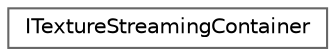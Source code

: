 digraph "Graphical Class Hierarchy"
{
 // INTERACTIVE_SVG=YES
 // LATEX_PDF_SIZE
  bgcolor="transparent";
  edge [fontname=Helvetica,fontsize=10,labelfontname=Helvetica,labelfontsize=10];
  node [fontname=Helvetica,fontsize=10,shape=box,height=0.2,width=0.4];
  rankdir="LR";
  Node0 [id="Node000000",label="ITextureStreamingContainer",height=0.2,width=0.4,color="grey40", fillcolor="white", style="filled",URL="$de/d36/structITextureStreamingContainer.html",tooltip="Interface for texture streaming container."];
}
